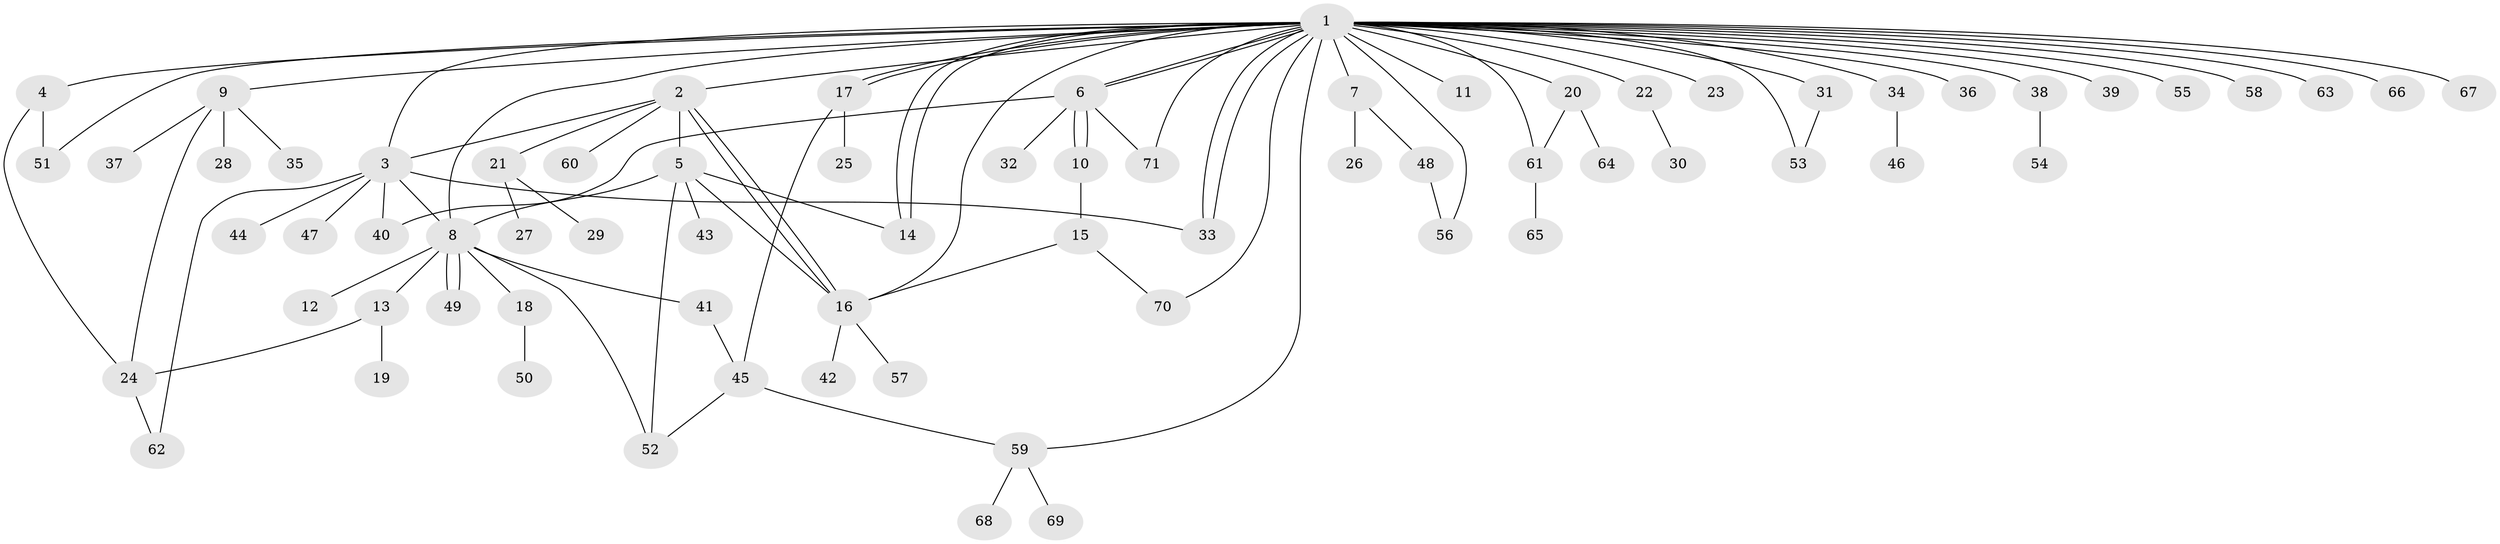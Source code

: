 // coarse degree distribution, {31: 0.018867924528301886, 7: 0.05660377358490566, 4: 0.05660377358490566, 6: 0.03773584905660377, 3: 0.09433962264150944, 10: 0.018867924528301886, 1: 0.5471698113207547, 2: 0.16981132075471697}
// Generated by graph-tools (version 1.1) at 2025/51/02/27/25 19:51:57]
// undirected, 71 vertices, 99 edges
graph export_dot {
graph [start="1"]
  node [color=gray90,style=filled];
  1;
  2;
  3;
  4;
  5;
  6;
  7;
  8;
  9;
  10;
  11;
  12;
  13;
  14;
  15;
  16;
  17;
  18;
  19;
  20;
  21;
  22;
  23;
  24;
  25;
  26;
  27;
  28;
  29;
  30;
  31;
  32;
  33;
  34;
  35;
  36;
  37;
  38;
  39;
  40;
  41;
  42;
  43;
  44;
  45;
  46;
  47;
  48;
  49;
  50;
  51;
  52;
  53;
  54;
  55;
  56;
  57;
  58;
  59;
  60;
  61;
  62;
  63;
  64;
  65;
  66;
  67;
  68;
  69;
  70;
  71;
  1 -- 2;
  1 -- 3;
  1 -- 4;
  1 -- 6;
  1 -- 6;
  1 -- 7;
  1 -- 8;
  1 -- 9;
  1 -- 11;
  1 -- 14;
  1 -- 14;
  1 -- 16;
  1 -- 17;
  1 -- 17;
  1 -- 20;
  1 -- 22;
  1 -- 23;
  1 -- 31;
  1 -- 33;
  1 -- 33;
  1 -- 34;
  1 -- 36;
  1 -- 38;
  1 -- 39;
  1 -- 51;
  1 -- 53;
  1 -- 55;
  1 -- 56;
  1 -- 58;
  1 -- 59;
  1 -- 61;
  1 -- 63;
  1 -- 66;
  1 -- 67;
  1 -- 70;
  1 -- 71;
  2 -- 3;
  2 -- 5;
  2 -- 16;
  2 -- 16;
  2 -- 21;
  2 -- 60;
  3 -- 8;
  3 -- 33;
  3 -- 40;
  3 -- 44;
  3 -- 47;
  3 -- 62;
  4 -- 24;
  4 -- 51;
  5 -- 8;
  5 -- 14;
  5 -- 16;
  5 -- 43;
  5 -- 52;
  6 -- 10;
  6 -- 10;
  6 -- 32;
  6 -- 40;
  6 -- 71;
  7 -- 26;
  7 -- 48;
  8 -- 12;
  8 -- 13;
  8 -- 18;
  8 -- 41;
  8 -- 49;
  8 -- 49;
  8 -- 52;
  9 -- 24;
  9 -- 28;
  9 -- 35;
  9 -- 37;
  10 -- 15;
  13 -- 19;
  13 -- 24;
  15 -- 16;
  15 -- 70;
  16 -- 42;
  16 -- 57;
  17 -- 25;
  17 -- 45;
  18 -- 50;
  20 -- 61;
  20 -- 64;
  21 -- 27;
  21 -- 29;
  22 -- 30;
  24 -- 62;
  31 -- 53;
  34 -- 46;
  38 -- 54;
  41 -- 45;
  45 -- 52;
  45 -- 59;
  48 -- 56;
  59 -- 68;
  59 -- 69;
  61 -- 65;
}
